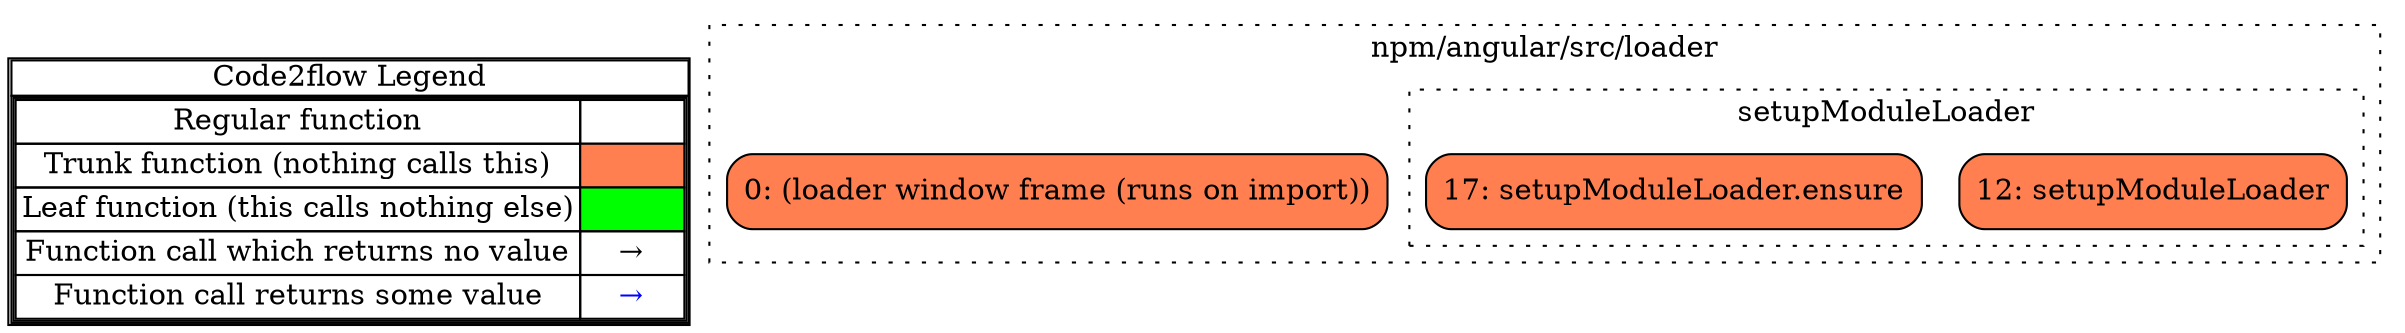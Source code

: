 digraph G {
concentrate = true;
			subgraph legend{
			rank = min;
			label = "legend";
			Legend [shape=none, margin=0, label = <
				<table cellspacing="0" cellpadding="0" border="1"><tr><td>Code2flow Legend</td></tr><tr><td>
				<table cellspacing="0">
				<tr><td>Regular function</td><td width="50px"></td></tr>
				<tr><td>Trunk function (nothing calls this)</td><td bgcolor='coral'></td></tr>
				<tr><td>Leaf function (this calls nothing else)</td><td bgcolor='green'></td></tr>
				<tr><td>Function call which returns no value</td><td>&#8594;</td></tr>
				<tr><td>Function call returns some value</td><td><font color='blue'>&#8594;</font></td></tr>
				</table></td></tr></table>
				>];}node5 [splines=ortho shape = "rect" style = "rounded,filled" fillcolor = "coral" label = "0: (loader window frame (runs on import))" ];
node4 [splines=ortho shape = "rect" style = "rounded,filled" fillcolor = "coral" label = "12: setupModuleLoader" ];
node3 [splines=ortho shape = "rect" style = "rounded,filled" fillcolor = "coral" label = "17: setupModuleLoader.ensure" ];
subgraph clusternpmangularsrcloader0{
node5 node4 node3 ;
label="npm/angular/src/loader";
style=filled;
color=black;
graph[style=dotted];
subgraph clustersetupModuleLoader1{
node4 node3 node3 ;
label="setupModuleLoader";
style=filled;
color=black;
graph[style=dotted];
}};
}